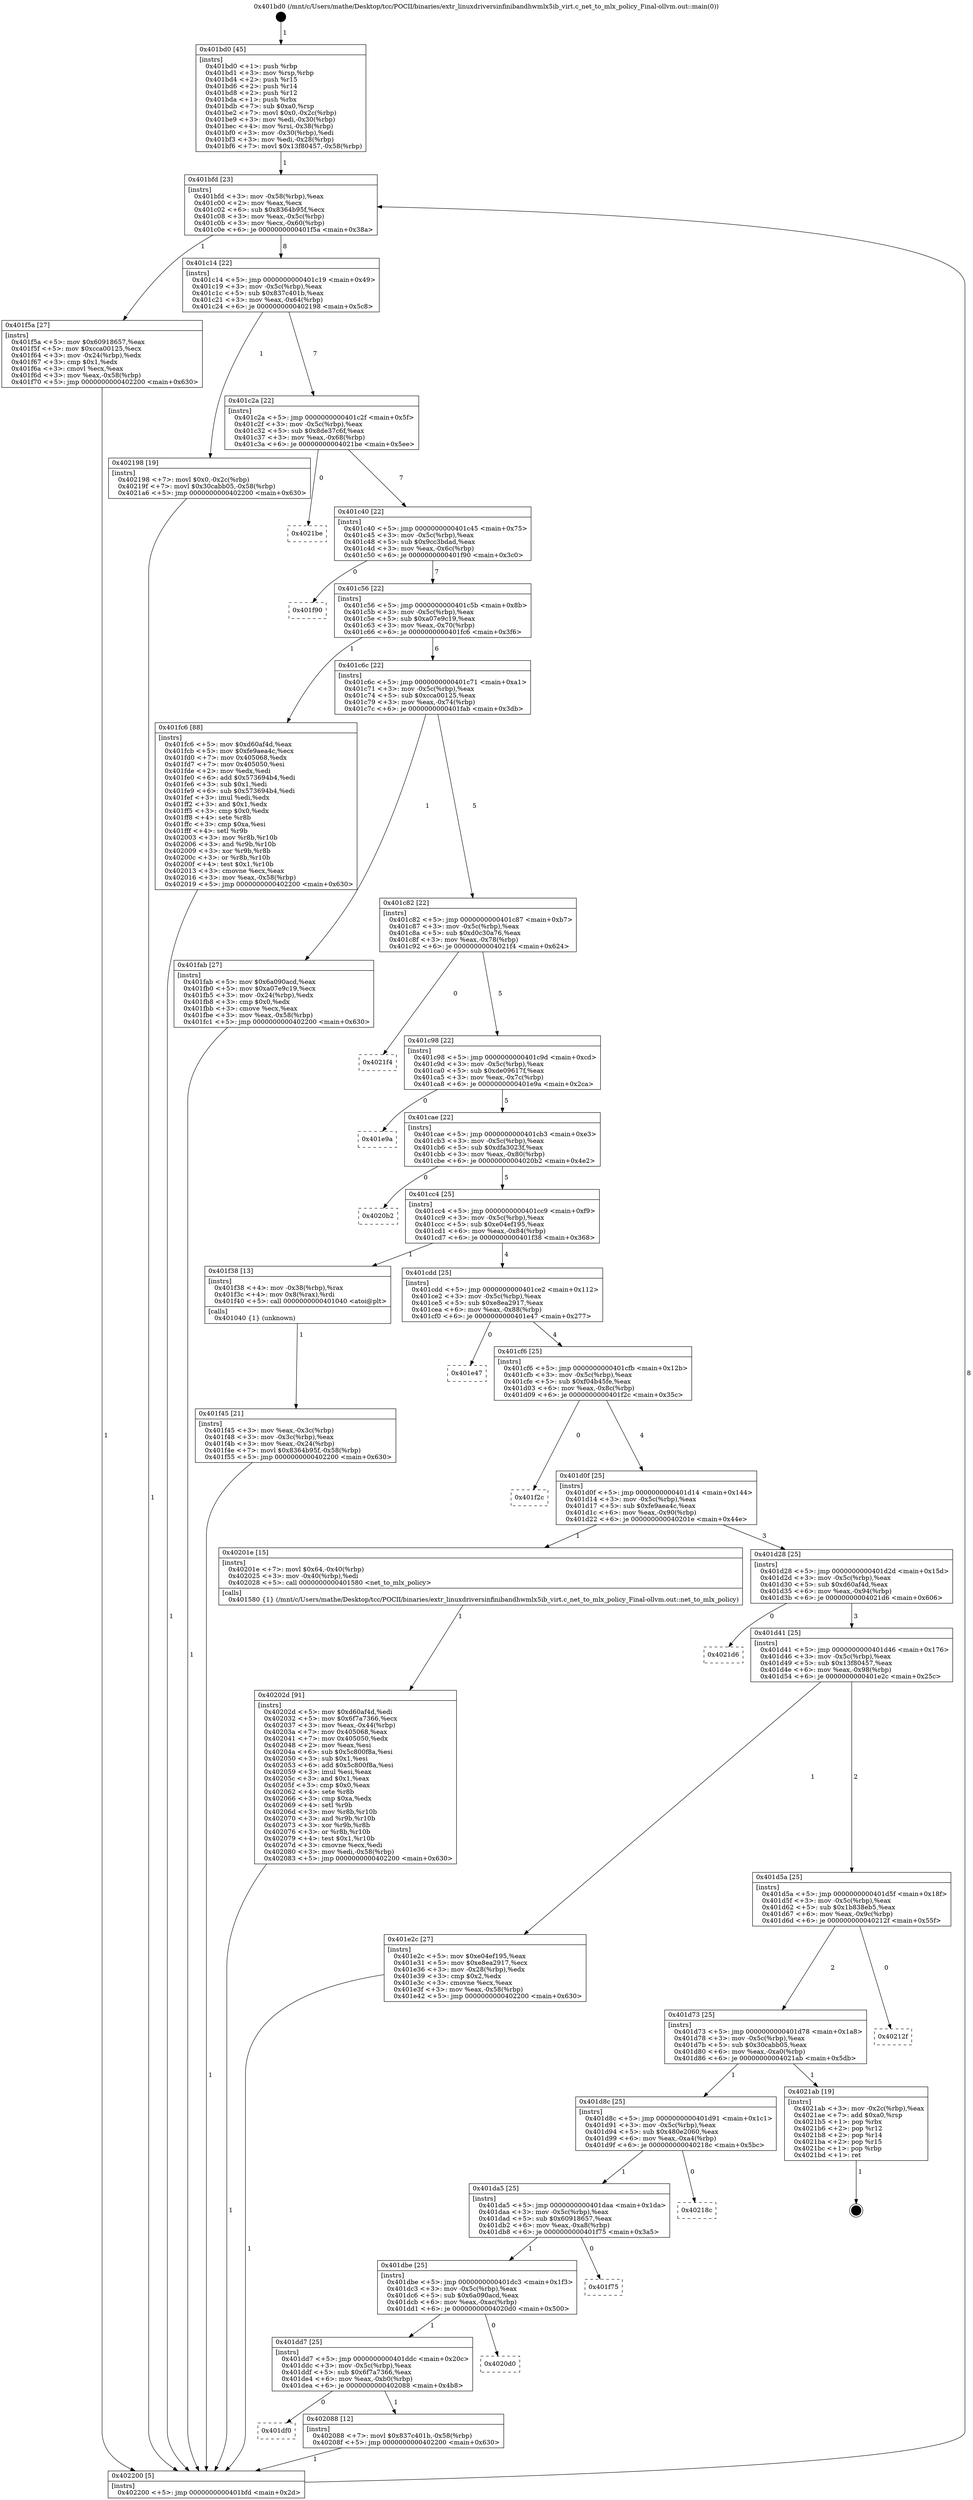 digraph "0x401bd0" {
  label = "0x401bd0 (/mnt/c/Users/mathe/Desktop/tcc/POCII/binaries/extr_linuxdriversinfinibandhwmlx5ib_virt.c_net_to_mlx_policy_Final-ollvm.out::main(0))"
  labelloc = "t"
  node[shape=record]

  Entry [label="",width=0.3,height=0.3,shape=circle,fillcolor=black,style=filled]
  "0x401bfd" [label="{
     0x401bfd [23]\l
     | [instrs]\l
     &nbsp;&nbsp;0x401bfd \<+3\>: mov -0x58(%rbp),%eax\l
     &nbsp;&nbsp;0x401c00 \<+2\>: mov %eax,%ecx\l
     &nbsp;&nbsp;0x401c02 \<+6\>: sub $0x8364b95f,%ecx\l
     &nbsp;&nbsp;0x401c08 \<+3\>: mov %eax,-0x5c(%rbp)\l
     &nbsp;&nbsp;0x401c0b \<+3\>: mov %ecx,-0x60(%rbp)\l
     &nbsp;&nbsp;0x401c0e \<+6\>: je 0000000000401f5a \<main+0x38a\>\l
  }"]
  "0x401f5a" [label="{
     0x401f5a [27]\l
     | [instrs]\l
     &nbsp;&nbsp;0x401f5a \<+5\>: mov $0x60918657,%eax\l
     &nbsp;&nbsp;0x401f5f \<+5\>: mov $0xcca00125,%ecx\l
     &nbsp;&nbsp;0x401f64 \<+3\>: mov -0x24(%rbp),%edx\l
     &nbsp;&nbsp;0x401f67 \<+3\>: cmp $0x1,%edx\l
     &nbsp;&nbsp;0x401f6a \<+3\>: cmovl %ecx,%eax\l
     &nbsp;&nbsp;0x401f6d \<+3\>: mov %eax,-0x58(%rbp)\l
     &nbsp;&nbsp;0x401f70 \<+5\>: jmp 0000000000402200 \<main+0x630\>\l
  }"]
  "0x401c14" [label="{
     0x401c14 [22]\l
     | [instrs]\l
     &nbsp;&nbsp;0x401c14 \<+5\>: jmp 0000000000401c19 \<main+0x49\>\l
     &nbsp;&nbsp;0x401c19 \<+3\>: mov -0x5c(%rbp),%eax\l
     &nbsp;&nbsp;0x401c1c \<+5\>: sub $0x837c401b,%eax\l
     &nbsp;&nbsp;0x401c21 \<+3\>: mov %eax,-0x64(%rbp)\l
     &nbsp;&nbsp;0x401c24 \<+6\>: je 0000000000402198 \<main+0x5c8\>\l
  }"]
  Exit [label="",width=0.3,height=0.3,shape=circle,fillcolor=black,style=filled,peripheries=2]
  "0x402198" [label="{
     0x402198 [19]\l
     | [instrs]\l
     &nbsp;&nbsp;0x402198 \<+7\>: movl $0x0,-0x2c(%rbp)\l
     &nbsp;&nbsp;0x40219f \<+7\>: movl $0x30cabb05,-0x58(%rbp)\l
     &nbsp;&nbsp;0x4021a6 \<+5\>: jmp 0000000000402200 \<main+0x630\>\l
  }"]
  "0x401c2a" [label="{
     0x401c2a [22]\l
     | [instrs]\l
     &nbsp;&nbsp;0x401c2a \<+5\>: jmp 0000000000401c2f \<main+0x5f\>\l
     &nbsp;&nbsp;0x401c2f \<+3\>: mov -0x5c(%rbp),%eax\l
     &nbsp;&nbsp;0x401c32 \<+5\>: sub $0x8de37c6f,%eax\l
     &nbsp;&nbsp;0x401c37 \<+3\>: mov %eax,-0x68(%rbp)\l
     &nbsp;&nbsp;0x401c3a \<+6\>: je 00000000004021be \<main+0x5ee\>\l
  }"]
  "0x401df0" [label="{
     0x401df0\l
  }", style=dashed]
  "0x4021be" [label="{
     0x4021be\l
  }", style=dashed]
  "0x401c40" [label="{
     0x401c40 [22]\l
     | [instrs]\l
     &nbsp;&nbsp;0x401c40 \<+5\>: jmp 0000000000401c45 \<main+0x75\>\l
     &nbsp;&nbsp;0x401c45 \<+3\>: mov -0x5c(%rbp),%eax\l
     &nbsp;&nbsp;0x401c48 \<+5\>: sub $0x9cc3bdad,%eax\l
     &nbsp;&nbsp;0x401c4d \<+3\>: mov %eax,-0x6c(%rbp)\l
     &nbsp;&nbsp;0x401c50 \<+6\>: je 0000000000401f90 \<main+0x3c0\>\l
  }"]
  "0x402088" [label="{
     0x402088 [12]\l
     | [instrs]\l
     &nbsp;&nbsp;0x402088 \<+7\>: movl $0x837c401b,-0x58(%rbp)\l
     &nbsp;&nbsp;0x40208f \<+5\>: jmp 0000000000402200 \<main+0x630\>\l
  }"]
  "0x401f90" [label="{
     0x401f90\l
  }", style=dashed]
  "0x401c56" [label="{
     0x401c56 [22]\l
     | [instrs]\l
     &nbsp;&nbsp;0x401c56 \<+5\>: jmp 0000000000401c5b \<main+0x8b\>\l
     &nbsp;&nbsp;0x401c5b \<+3\>: mov -0x5c(%rbp),%eax\l
     &nbsp;&nbsp;0x401c5e \<+5\>: sub $0xa07e9c19,%eax\l
     &nbsp;&nbsp;0x401c63 \<+3\>: mov %eax,-0x70(%rbp)\l
     &nbsp;&nbsp;0x401c66 \<+6\>: je 0000000000401fc6 \<main+0x3f6\>\l
  }"]
  "0x401dd7" [label="{
     0x401dd7 [25]\l
     | [instrs]\l
     &nbsp;&nbsp;0x401dd7 \<+5\>: jmp 0000000000401ddc \<main+0x20c\>\l
     &nbsp;&nbsp;0x401ddc \<+3\>: mov -0x5c(%rbp),%eax\l
     &nbsp;&nbsp;0x401ddf \<+5\>: sub $0x6f7a7366,%eax\l
     &nbsp;&nbsp;0x401de4 \<+6\>: mov %eax,-0xb0(%rbp)\l
     &nbsp;&nbsp;0x401dea \<+6\>: je 0000000000402088 \<main+0x4b8\>\l
  }"]
  "0x401fc6" [label="{
     0x401fc6 [88]\l
     | [instrs]\l
     &nbsp;&nbsp;0x401fc6 \<+5\>: mov $0xd60af4d,%eax\l
     &nbsp;&nbsp;0x401fcb \<+5\>: mov $0xfe9aea4c,%ecx\l
     &nbsp;&nbsp;0x401fd0 \<+7\>: mov 0x405068,%edx\l
     &nbsp;&nbsp;0x401fd7 \<+7\>: mov 0x405050,%esi\l
     &nbsp;&nbsp;0x401fde \<+2\>: mov %edx,%edi\l
     &nbsp;&nbsp;0x401fe0 \<+6\>: add $0x573694b4,%edi\l
     &nbsp;&nbsp;0x401fe6 \<+3\>: sub $0x1,%edi\l
     &nbsp;&nbsp;0x401fe9 \<+6\>: sub $0x573694b4,%edi\l
     &nbsp;&nbsp;0x401fef \<+3\>: imul %edi,%edx\l
     &nbsp;&nbsp;0x401ff2 \<+3\>: and $0x1,%edx\l
     &nbsp;&nbsp;0x401ff5 \<+3\>: cmp $0x0,%edx\l
     &nbsp;&nbsp;0x401ff8 \<+4\>: sete %r8b\l
     &nbsp;&nbsp;0x401ffc \<+3\>: cmp $0xa,%esi\l
     &nbsp;&nbsp;0x401fff \<+4\>: setl %r9b\l
     &nbsp;&nbsp;0x402003 \<+3\>: mov %r8b,%r10b\l
     &nbsp;&nbsp;0x402006 \<+3\>: and %r9b,%r10b\l
     &nbsp;&nbsp;0x402009 \<+3\>: xor %r9b,%r8b\l
     &nbsp;&nbsp;0x40200c \<+3\>: or %r8b,%r10b\l
     &nbsp;&nbsp;0x40200f \<+4\>: test $0x1,%r10b\l
     &nbsp;&nbsp;0x402013 \<+3\>: cmovne %ecx,%eax\l
     &nbsp;&nbsp;0x402016 \<+3\>: mov %eax,-0x58(%rbp)\l
     &nbsp;&nbsp;0x402019 \<+5\>: jmp 0000000000402200 \<main+0x630\>\l
  }"]
  "0x401c6c" [label="{
     0x401c6c [22]\l
     | [instrs]\l
     &nbsp;&nbsp;0x401c6c \<+5\>: jmp 0000000000401c71 \<main+0xa1\>\l
     &nbsp;&nbsp;0x401c71 \<+3\>: mov -0x5c(%rbp),%eax\l
     &nbsp;&nbsp;0x401c74 \<+5\>: sub $0xcca00125,%eax\l
     &nbsp;&nbsp;0x401c79 \<+3\>: mov %eax,-0x74(%rbp)\l
     &nbsp;&nbsp;0x401c7c \<+6\>: je 0000000000401fab \<main+0x3db\>\l
  }"]
  "0x4020d0" [label="{
     0x4020d0\l
  }", style=dashed]
  "0x401fab" [label="{
     0x401fab [27]\l
     | [instrs]\l
     &nbsp;&nbsp;0x401fab \<+5\>: mov $0x6a090acd,%eax\l
     &nbsp;&nbsp;0x401fb0 \<+5\>: mov $0xa07e9c19,%ecx\l
     &nbsp;&nbsp;0x401fb5 \<+3\>: mov -0x24(%rbp),%edx\l
     &nbsp;&nbsp;0x401fb8 \<+3\>: cmp $0x0,%edx\l
     &nbsp;&nbsp;0x401fbb \<+3\>: cmove %ecx,%eax\l
     &nbsp;&nbsp;0x401fbe \<+3\>: mov %eax,-0x58(%rbp)\l
     &nbsp;&nbsp;0x401fc1 \<+5\>: jmp 0000000000402200 \<main+0x630\>\l
  }"]
  "0x401c82" [label="{
     0x401c82 [22]\l
     | [instrs]\l
     &nbsp;&nbsp;0x401c82 \<+5\>: jmp 0000000000401c87 \<main+0xb7\>\l
     &nbsp;&nbsp;0x401c87 \<+3\>: mov -0x5c(%rbp),%eax\l
     &nbsp;&nbsp;0x401c8a \<+5\>: sub $0xd0c30a76,%eax\l
     &nbsp;&nbsp;0x401c8f \<+3\>: mov %eax,-0x78(%rbp)\l
     &nbsp;&nbsp;0x401c92 \<+6\>: je 00000000004021f4 \<main+0x624\>\l
  }"]
  "0x401dbe" [label="{
     0x401dbe [25]\l
     | [instrs]\l
     &nbsp;&nbsp;0x401dbe \<+5\>: jmp 0000000000401dc3 \<main+0x1f3\>\l
     &nbsp;&nbsp;0x401dc3 \<+3\>: mov -0x5c(%rbp),%eax\l
     &nbsp;&nbsp;0x401dc6 \<+5\>: sub $0x6a090acd,%eax\l
     &nbsp;&nbsp;0x401dcb \<+6\>: mov %eax,-0xac(%rbp)\l
     &nbsp;&nbsp;0x401dd1 \<+6\>: je 00000000004020d0 \<main+0x500\>\l
  }"]
  "0x4021f4" [label="{
     0x4021f4\l
  }", style=dashed]
  "0x401c98" [label="{
     0x401c98 [22]\l
     | [instrs]\l
     &nbsp;&nbsp;0x401c98 \<+5\>: jmp 0000000000401c9d \<main+0xcd\>\l
     &nbsp;&nbsp;0x401c9d \<+3\>: mov -0x5c(%rbp),%eax\l
     &nbsp;&nbsp;0x401ca0 \<+5\>: sub $0xde09617f,%eax\l
     &nbsp;&nbsp;0x401ca5 \<+3\>: mov %eax,-0x7c(%rbp)\l
     &nbsp;&nbsp;0x401ca8 \<+6\>: je 0000000000401e9a \<main+0x2ca\>\l
  }"]
  "0x401f75" [label="{
     0x401f75\l
  }", style=dashed]
  "0x401e9a" [label="{
     0x401e9a\l
  }", style=dashed]
  "0x401cae" [label="{
     0x401cae [22]\l
     | [instrs]\l
     &nbsp;&nbsp;0x401cae \<+5\>: jmp 0000000000401cb3 \<main+0xe3\>\l
     &nbsp;&nbsp;0x401cb3 \<+3\>: mov -0x5c(%rbp),%eax\l
     &nbsp;&nbsp;0x401cb6 \<+5\>: sub $0xdfa3023f,%eax\l
     &nbsp;&nbsp;0x401cbb \<+3\>: mov %eax,-0x80(%rbp)\l
     &nbsp;&nbsp;0x401cbe \<+6\>: je 00000000004020b2 \<main+0x4e2\>\l
  }"]
  "0x401da5" [label="{
     0x401da5 [25]\l
     | [instrs]\l
     &nbsp;&nbsp;0x401da5 \<+5\>: jmp 0000000000401daa \<main+0x1da\>\l
     &nbsp;&nbsp;0x401daa \<+3\>: mov -0x5c(%rbp),%eax\l
     &nbsp;&nbsp;0x401dad \<+5\>: sub $0x60918657,%eax\l
     &nbsp;&nbsp;0x401db2 \<+6\>: mov %eax,-0xa8(%rbp)\l
     &nbsp;&nbsp;0x401db8 \<+6\>: je 0000000000401f75 \<main+0x3a5\>\l
  }"]
  "0x4020b2" [label="{
     0x4020b2\l
  }", style=dashed]
  "0x401cc4" [label="{
     0x401cc4 [25]\l
     | [instrs]\l
     &nbsp;&nbsp;0x401cc4 \<+5\>: jmp 0000000000401cc9 \<main+0xf9\>\l
     &nbsp;&nbsp;0x401cc9 \<+3\>: mov -0x5c(%rbp),%eax\l
     &nbsp;&nbsp;0x401ccc \<+5\>: sub $0xe04ef195,%eax\l
     &nbsp;&nbsp;0x401cd1 \<+6\>: mov %eax,-0x84(%rbp)\l
     &nbsp;&nbsp;0x401cd7 \<+6\>: je 0000000000401f38 \<main+0x368\>\l
  }"]
  "0x40218c" [label="{
     0x40218c\l
  }", style=dashed]
  "0x401f38" [label="{
     0x401f38 [13]\l
     | [instrs]\l
     &nbsp;&nbsp;0x401f38 \<+4\>: mov -0x38(%rbp),%rax\l
     &nbsp;&nbsp;0x401f3c \<+4\>: mov 0x8(%rax),%rdi\l
     &nbsp;&nbsp;0x401f40 \<+5\>: call 0000000000401040 \<atoi@plt\>\l
     | [calls]\l
     &nbsp;&nbsp;0x401040 \{1\} (unknown)\l
  }"]
  "0x401cdd" [label="{
     0x401cdd [25]\l
     | [instrs]\l
     &nbsp;&nbsp;0x401cdd \<+5\>: jmp 0000000000401ce2 \<main+0x112\>\l
     &nbsp;&nbsp;0x401ce2 \<+3\>: mov -0x5c(%rbp),%eax\l
     &nbsp;&nbsp;0x401ce5 \<+5\>: sub $0xe8ea2917,%eax\l
     &nbsp;&nbsp;0x401cea \<+6\>: mov %eax,-0x88(%rbp)\l
     &nbsp;&nbsp;0x401cf0 \<+6\>: je 0000000000401e47 \<main+0x277\>\l
  }"]
  "0x401d8c" [label="{
     0x401d8c [25]\l
     | [instrs]\l
     &nbsp;&nbsp;0x401d8c \<+5\>: jmp 0000000000401d91 \<main+0x1c1\>\l
     &nbsp;&nbsp;0x401d91 \<+3\>: mov -0x5c(%rbp),%eax\l
     &nbsp;&nbsp;0x401d94 \<+5\>: sub $0x480e2060,%eax\l
     &nbsp;&nbsp;0x401d99 \<+6\>: mov %eax,-0xa4(%rbp)\l
     &nbsp;&nbsp;0x401d9f \<+6\>: je 000000000040218c \<main+0x5bc\>\l
  }"]
  "0x401e47" [label="{
     0x401e47\l
  }", style=dashed]
  "0x401cf6" [label="{
     0x401cf6 [25]\l
     | [instrs]\l
     &nbsp;&nbsp;0x401cf6 \<+5\>: jmp 0000000000401cfb \<main+0x12b\>\l
     &nbsp;&nbsp;0x401cfb \<+3\>: mov -0x5c(%rbp),%eax\l
     &nbsp;&nbsp;0x401cfe \<+5\>: sub $0xf04b45fe,%eax\l
     &nbsp;&nbsp;0x401d03 \<+6\>: mov %eax,-0x8c(%rbp)\l
     &nbsp;&nbsp;0x401d09 \<+6\>: je 0000000000401f2c \<main+0x35c\>\l
  }"]
  "0x4021ab" [label="{
     0x4021ab [19]\l
     | [instrs]\l
     &nbsp;&nbsp;0x4021ab \<+3\>: mov -0x2c(%rbp),%eax\l
     &nbsp;&nbsp;0x4021ae \<+7\>: add $0xa0,%rsp\l
     &nbsp;&nbsp;0x4021b5 \<+1\>: pop %rbx\l
     &nbsp;&nbsp;0x4021b6 \<+2\>: pop %r12\l
     &nbsp;&nbsp;0x4021b8 \<+2\>: pop %r14\l
     &nbsp;&nbsp;0x4021ba \<+2\>: pop %r15\l
     &nbsp;&nbsp;0x4021bc \<+1\>: pop %rbp\l
     &nbsp;&nbsp;0x4021bd \<+1\>: ret\l
  }"]
  "0x401f2c" [label="{
     0x401f2c\l
  }", style=dashed]
  "0x401d0f" [label="{
     0x401d0f [25]\l
     | [instrs]\l
     &nbsp;&nbsp;0x401d0f \<+5\>: jmp 0000000000401d14 \<main+0x144\>\l
     &nbsp;&nbsp;0x401d14 \<+3\>: mov -0x5c(%rbp),%eax\l
     &nbsp;&nbsp;0x401d17 \<+5\>: sub $0xfe9aea4c,%eax\l
     &nbsp;&nbsp;0x401d1c \<+6\>: mov %eax,-0x90(%rbp)\l
     &nbsp;&nbsp;0x401d22 \<+6\>: je 000000000040201e \<main+0x44e\>\l
  }"]
  "0x401d73" [label="{
     0x401d73 [25]\l
     | [instrs]\l
     &nbsp;&nbsp;0x401d73 \<+5\>: jmp 0000000000401d78 \<main+0x1a8\>\l
     &nbsp;&nbsp;0x401d78 \<+3\>: mov -0x5c(%rbp),%eax\l
     &nbsp;&nbsp;0x401d7b \<+5\>: sub $0x30cabb05,%eax\l
     &nbsp;&nbsp;0x401d80 \<+6\>: mov %eax,-0xa0(%rbp)\l
     &nbsp;&nbsp;0x401d86 \<+6\>: je 00000000004021ab \<main+0x5db\>\l
  }"]
  "0x40201e" [label="{
     0x40201e [15]\l
     | [instrs]\l
     &nbsp;&nbsp;0x40201e \<+7\>: movl $0x64,-0x40(%rbp)\l
     &nbsp;&nbsp;0x402025 \<+3\>: mov -0x40(%rbp),%edi\l
     &nbsp;&nbsp;0x402028 \<+5\>: call 0000000000401580 \<net_to_mlx_policy\>\l
     | [calls]\l
     &nbsp;&nbsp;0x401580 \{1\} (/mnt/c/Users/mathe/Desktop/tcc/POCII/binaries/extr_linuxdriversinfinibandhwmlx5ib_virt.c_net_to_mlx_policy_Final-ollvm.out::net_to_mlx_policy)\l
  }"]
  "0x401d28" [label="{
     0x401d28 [25]\l
     | [instrs]\l
     &nbsp;&nbsp;0x401d28 \<+5\>: jmp 0000000000401d2d \<main+0x15d\>\l
     &nbsp;&nbsp;0x401d2d \<+3\>: mov -0x5c(%rbp),%eax\l
     &nbsp;&nbsp;0x401d30 \<+5\>: sub $0xd60af4d,%eax\l
     &nbsp;&nbsp;0x401d35 \<+6\>: mov %eax,-0x94(%rbp)\l
     &nbsp;&nbsp;0x401d3b \<+6\>: je 00000000004021d6 \<main+0x606\>\l
  }"]
  "0x40212f" [label="{
     0x40212f\l
  }", style=dashed]
  "0x4021d6" [label="{
     0x4021d6\l
  }", style=dashed]
  "0x401d41" [label="{
     0x401d41 [25]\l
     | [instrs]\l
     &nbsp;&nbsp;0x401d41 \<+5\>: jmp 0000000000401d46 \<main+0x176\>\l
     &nbsp;&nbsp;0x401d46 \<+3\>: mov -0x5c(%rbp),%eax\l
     &nbsp;&nbsp;0x401d49 \<+5\>: sub $0x13f80457,%eax\l
     &nbsp;&nbsp;0x401d4e \<+6\>: mov %eax,-0x98(%rbp)\l
     &nbsp;&nbsp;0x401d54 \<+6\>: je 0000000000401e2c \<main+0x25c\>\l
  }"]
  "0x40202d" [label="{
     0x40202d [91]\l
     | [instrs]\l
     &nbsp;&nbsp;0x40202d \<+5\>: mov $0xd60af4d,%edi\l
     &nbsp;&nbsp;0x402032 \<+5\>: mov $0x6f7a7366,%ecx\l
     &nbsp;&nbsp;0x402037 \<+3\>: mov %eax,-0x44(%rbp)\l
     &nbsp;&nbsp;0x40203a \<+7\>: mov 0x405068,%eax\l
     &nbsp;&nbsp;0x402041 \<+7\>: mov 0x405050,%edx\l
     &nbsp;&nbsp;0x402048 \<+2\>: mov %eax,%esi\l
     &nbsp;&nbsp;0x40204a \<+6\>: sub $0x5c800f8a,%esi\l
     &nbsp;&nbsp;0x402050 \<+3\>: sub $0x1,%esi\l
     &nbsp;&nbsp;0x402053 \<+6\>: add $0x5c800f8a,%esi\l
     &nbsp;&nbsp;0x402059 \<+3\>: imul %esi,%eax\l
     &nbsp;&nbsp;0x40205c \<+3\>: and $0x1,%eax\l
     &nbsp;&nbsp;0x40205f \<+3\>: cmp $0x0,%eax\l
     &nbsp;&nbsp;0x402062 \<+4\>: sete %r8b\l
     &nbsp;&nbsp;0x402066 \<+3\>: cmp $0xa,%edx\l
     &nbsp;&nbsp;0x402069 \<+4\>: setl %r9b\l
     &nbsp;&nbsp;0x40206d \<+3\>: mov %r8b,%r10b\l
     &nbsp;&nbsp;0x402070 \<+3\>: and %r9b,%r10b\l
     &nbsp;&nbsp;0x402073 \<+3\>: xor %r9b,%r8b\l
     &nbsp;&nbsp;0x402076 \<+3\>: or %r8b,%r10b\l
     &nbsp;&nbsp;0x402079 \<+4\>: test $0x1,%r10b\l
     &nbsp;&nbsp;0x40207d \<+3\>: cmovne %ecx,%edi\l
     &nbsp;&nbsp;0x402080 \<+3\>: mov %edi,-0x58(%rbp)\l
     &nbsp;&nbsp;0x402083 \<+5\>: jmp 0000000000402200 \<main+0x630\>\l
  }"]
  "0x401e2c" [label="{
     0x401e2c [27]\l
     | [instrs]\l
     &nbsp;&nbsp;0x401e2c \<+5\>: mov $0xe04ef195,%eax\l
     &nbsp;&nbsp;0x401e31 \<+5\>: mov $0xe8ea2917,%ecx\l
     &nbsp;&nbsp;0x401e36 \<+3\>: mov -0x28(%rbp),%edx\l
     &nbsp;&nbsp;0x401e39 \<+3\>: cmp $0x2,%edx\l
     &nbsp;&nbsp;0x401e3c \<+3\>: cmovne %ecx,%eax\l
     &nbsp;&nbsp;0x401e3f \<+3\>: mov %eax,-0x58(%rbp)\l
     &nbsp;&nbsp;0x401e42 \<+5\>: jmp 0000000000402200 \<main+0x630\>\l
  }"]
  "0x401d5a" [label="{
     0x401d5a [25]\l
     | [instrs]\l
     &nbsp;&nbsp;0x401d5a \<+5\>: jmp 0000000000401d5f \<main+0x18f\>\l
     &nbsp;&nbsp;0x401d5f \<+3\>: mov -0x5c(%rbp),%eax\l
     &nbsp;&nbsp;0x401d62 \<+5\>: sub $0x1b838eb5,%eax\l
     &nbsp;&nbsp;0x401d67 \<+6\>: mov %eax,-0x9c(%rbp)\l
     &nbsp;&nbsp;0x401d6d \<+6\>: je 000000000040212f \<main+0x55f\>\l
  }"]
  "0x402200" [label="{
     0x402200 [5]\l
     | [instrs]\l
     &nbsp;&nbsp;0x402200 \<+5\>: jmp 0000000000401bfd \<main+0x2d\>\l
  }"]
  "0x401bd0" [label="{
     0x401bd0 [45]\l
     | [instrs]\l
     &nbsp;&nbsp;0x401bd0 \<+1\>: push %rbp\l
     &nbsp;&nbsp;0x401bd1 \<+3\>: mov %rsp,%rbp\l
     &nbsp;&nbsp;0x401bd4 \<+2\>: push %r15\l
     &nbsp;&nbsp;0x401bd6 \<+2\>: push %r14\l
     &nbsp;&nbsp;0x401bd8 \<+2\>: push %r12\l
     &nbsp;&nbsp;0x401bda \<+1\>: push %rbx\l
     &nbsp;&nbsp;0x401bdb \<+7\>: sub $0xa0,%rsp\l
     &nbsp;&nbsp;0x401be2 \<+7\>: movl $0x0,-0x2c(%rbp)\l
     &nbsp;&nbsp;0x401be9 \<+3\>: mov %edi,-0x30(%rbp)\l
     &nbsp;&nbsp;0x401bec \<+4\>: mov %rsi,-0x38(%rbp)\l
     &nbsp;&nbsp;0x401bf0 \<+3\>: mov -0x30(%rbp),%edi\l
     &nbsp;&nbsp;0x401bf3 \<+3\>: mov %edi,-0x28(%rbp)\l
     &nbsp;&nbsp;0x401bf6 \<+7\>: movl $0x13f80457,-0x58(%rbp)\l
  }"]
  "0x401f45" [label="{
     0x401f45 [21]\l
     | [instrs]\l
     &nbsp;&nbsp;0x401f45 \<+3\>: mov %eax,-0x3c(%rbp)\l
     &nbsp;&nbsp;0x401f48 \<+3\>: mov -0x3c(%rbp),%eax\l
     &nbsp;&nbsp;0x401f4b \<+3\>: mov %eax,-0x24(%rbp)\l
     &nbsp;&nbsp;0x401f4e \<+7\>: movl $0x8364b95f,-0x58(%rbp)\l
     &nbsp;&nbsp;0x401f55 \<+5\>: jmp 0000000000402200 \<main+0x630\>\l
  }"]
  Entry -> "0x401bd0" [label=" 1"]
  "0x401bfd" -> "0x401f5a" [label=" 1"]
  "0x401bfd" -> "0x401c14" [label=" 8"]
  "0x4021ab" -> Exit [label=" 1"]
  "0x401c14" -> "0x402198" [label=" 1"]
  "0x401c14" -> "0x401c2a" [label=" 7"]
  "0x402198" -> "0x402200" [label=" 1"]
  "0x401c2a" -> "0x4021be" [label=" 0"]
  "0x401c2a" -> "0x401c40" [label=" 7"]
  "0x402088" -> "0x402200" [label=" 1"]
  "0x401c40" -> "0x401f90" [label=" 0"]
  "0x401c40" -> "0x401c56" [label=" 7"]
  "0x401dd7" -> "0x401df0" [label=" 0"]
  "0x401c56" -> "0x401fc6" [label=" 1"]
  "0x401c56" -> "0x401c6c" [label=" 6"]
  "0x401dd7" -> "0x402088" [label=" 1"]
  "0x401c6c" -> "0x401fab" [label=" 1"]
  "0x401c6c" -> "0x401c82" [label=" 5"]
  "0x401dbe" -> "0x401dd7" [label=" 1"]
  "0x401c82" -> "0x4021f4" [label=" 0"]
  "0x401c82" -> "0x401c98" [label=" 5"]
  "0x401dbe" -> "0x4020d0" [label=" 0"]
  "0x401c98" -> "0x401e9a" [label=" 0"]
  "0x401c98" -> "0x401cae" [label=" 5"]
  "0x401da5" -> "0x401dbe" [label=" 1"]
  "0x401cae" -> "0x4020b2" [label=" 0"]
  "0x401cae" -> "0x401cc4" [label=" 5"]
  "0x401da5" -> "0x401f75" [label=" 0"]
  "0x401cc4" -> "0x401f38" [label=" 1"]
  "0x401cc4" -> "0x401cdd" [label=" 4"]
  "0x401d8c" -> "0x401da5" [label=" 1"]
  "0x401cdd" -> "0x401e47" [label=" 0"]
  "0x401cdd" -> "0x401cf6" [label=" 4"]
  "0x401d8c" -> "0x40218c" [label=" 0"]
  "0x401cf6" -> "0x401f2c" [label=" 0"]
  "0x401cf6" -> "0x401d0f" [label=" 4"]
  "0x401d73" -> "0x401d8c" [label=" 1"]
  "0x401d0f" -> "0x40201e" [label=" 1"]
  "0x401d0f" -> "0x401d28" [label=" 3"]
  "0x401d73" -> "0x4021ab" [label=" 1"]
  "0x401d28" -> "0x4021d6" [label=" 0"]
  "0x401d28" -> "0x401d41" [label=" 3"]
  "0x401d5a" -> "0x401d73" [label=" 2"]
  "0x401d41" -> "0x401e2c" [label=" 1"]
  "0x401d41" -> "0x401d5a" [label=" 2"]
  "0x401e2c" -> "0x402200" [label=" 1"]
  "0x401bd0" -> "0x401bfd" [label=" 1"]
  "0x402200" -> "0x401bfd" [label=" 8"]
  "0x401f38" -> "0x401f45" [label=" 1"]
  "0x401f45" -> "0x402200" [label=" 1"]
  "0x401f5a" -> "0x402200" [label=" 1"]
  "0x401fab" -> "0x402200" [label=" 1"]
  "0x401fc6" -> "0x402200" [label=" 1"]
  "0x40201e" -> "0x40202d" [label=" 1"]
  "0x40202d" -> "0x402200" [label=" 1"]
  "0x401d5a" -> "0x40212f" [label=" 0"]
}
